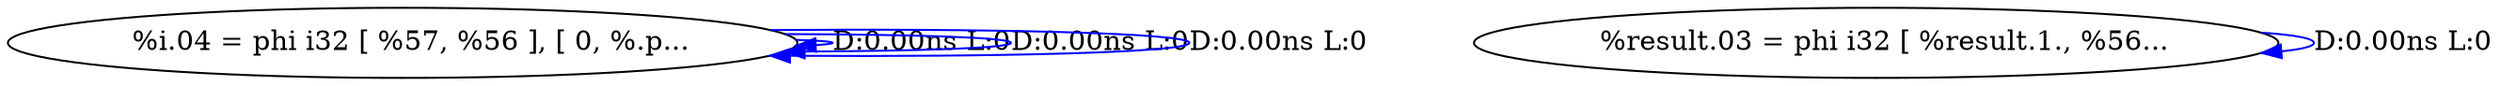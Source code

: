digraph {
Node0x3fe01c0[label="  %i.04 = phi i32 [ %57, %56 ], [ 0, %.p..."];
Node0x3fe01c0 -> Node0x3fe01c0[label="D:0.00ns L:0",color=blue];
Node0x3fe01c0 -> Node0x3fe01c0[label="D:0.00ns L:0",color=blue];
Node0x3fe01c0 -> Node0x3fe01c0[label="D:0.00ns L:0",color=blue];
Node0x3fe02a0[label="  %result.03 = phi i32 [ %result.1., %56..."];
Node0x3fe02a0 -> Node0x3fe02a0[label="D:0.00ns L:0",color=blue];
}
